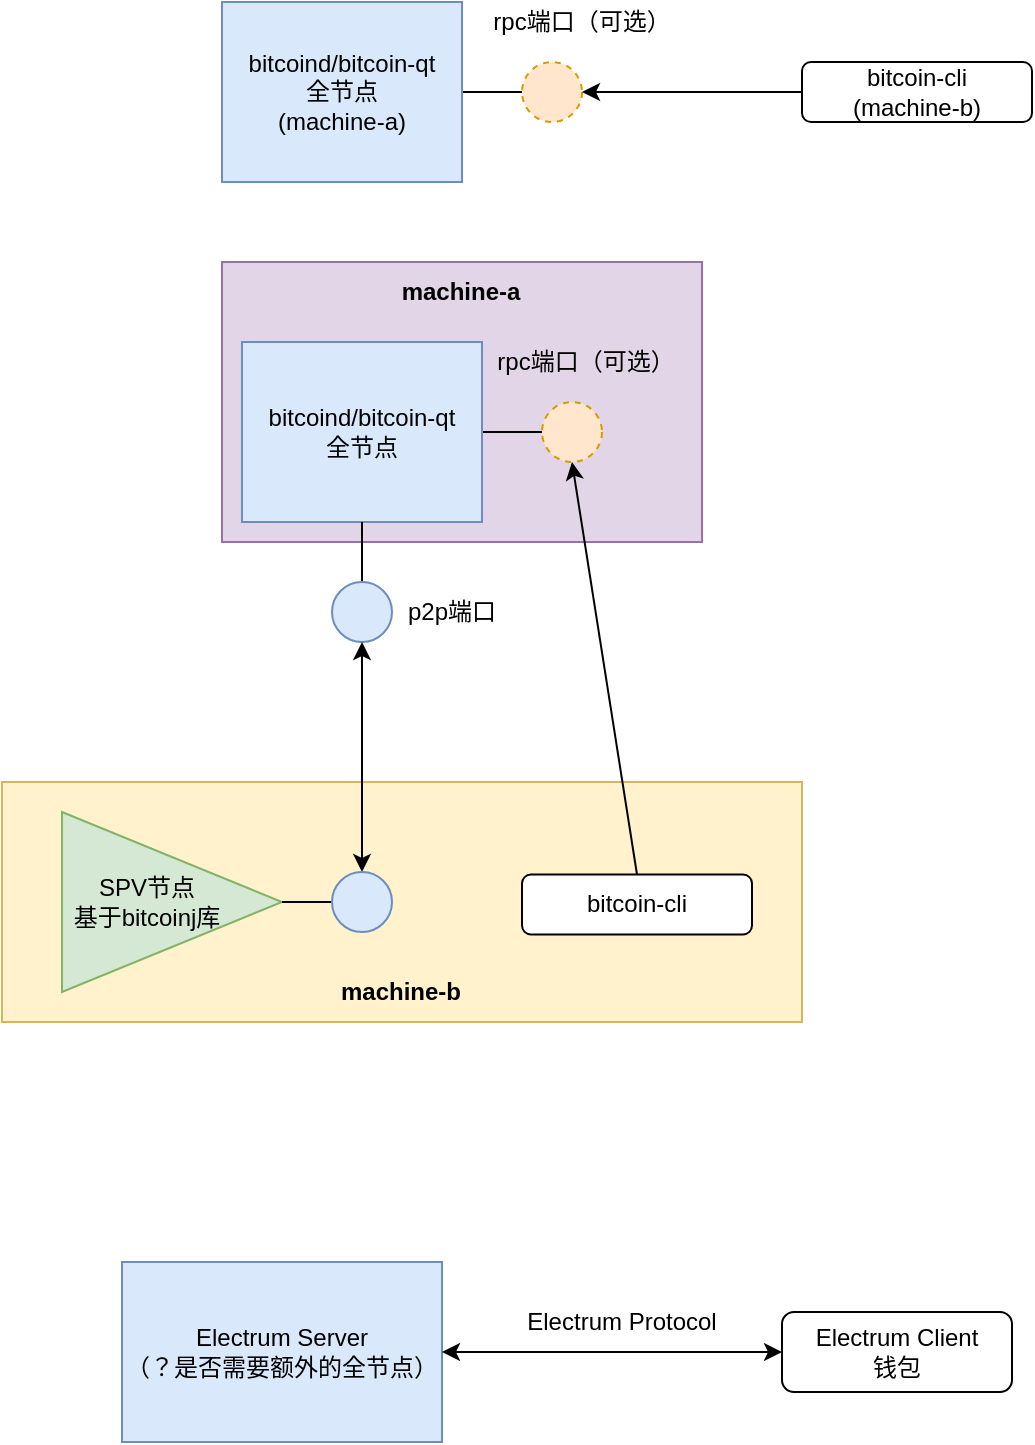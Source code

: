 <mxfile version="22.1.16" type="device">
  <diagram name="Page-1" id="kO2M1vlPKPkCNsUJR2EE">
    <mxGraphModel dx="1627" dy="986" grid="1" gridSize="10" guides="1" tooltips="1" connect="1" arrows="1" fold="1" page="1" pageScale="1" pageWidth="850" pageHeight="1100" math="0" shadow="0">
      <root>
        <mxCell id="0" />
        <mxCell id="1" parent="0" />
        <mxCell id="rRjcHt_XzTSha-2fXnpK-39" value="" style="rounded=0;whiteSpace=wrap;html=1;fillColor=#fff2cc;strokeColor=#d6b656;" vertex="1" parent="1">
          <mxGeometry x="20" y="430" width="400" height="120" as="geometry" />
        </mxCell>
        <mxCell id="rRjcHt_XzTSha-2fXnpK-19" value="" style="rounded=0;whiteSpace=wrap;html=1;fillColor=#e1d5e7;strokeColor=#9673a6;" vertex="1" parent="1">
          <mxGeometry x="130" y="170" width="240" height="140" as="geometry" />
        </mxCell>
        <mxCell id="rRjcHt_XzTSha-2fXnpK-5" style="edgeStyle=orthogonalEdgeStyle;rounded=0;orthogonalLoop=1;jettySize=auto;html=1;exitX=1;exitY=0.5;exitDx=0;exitDy=0;entryX=0;entryY=0.5;entryDx=0;entryDy=0;endArrow=none;endFill=0;" edge="1" parent="1" source="rRjcHt_XzTSha-2fXnpK-1" target="rRjcHt_XzTSha-2fXnpK-4">
          <mxGeometry relative="1" as="geometry" />
        </mxCell>
        <mxCell id="rRjcHt_XzTSha-2fXnpK-1" value="bitcoind/bitcoin-qt&lt;br style=&quot;border-color: var(--border-color);&quot;&gt;全节点" style="rounded=0;whiteSpace=wrap;html=1;fillColor=#dae8fc;strokeColor=#6c8ebf;" vertex="1" parent="1">
          <mxGeometry x="140" y="210" width="120" height="90" as="geometry" />
        </mxCell>
        <mxCell id="rRjcHt_XzTSha-2fXnpK-4" value="" style="ellipse;whiteSpace=wrap;html=1;aspect=fixed;dashed=1;fillColor=#ffe6cc;strokeColor=#d79b00;" vertex="1" parent="1">
          <mxGeometry x="290" y="240" width="30" height="30" as="geometry" />
        </mxCell>
        <mxCell id="rRjcHt_XzTSha-2fXnpK-8" value="" style="edgeStyle=orthogonalEdgeStyle;rounded=0;orthogonalLoop=1;jettySize=auto;html=1;endArrow=none;endFill=0;" edge="1" parent="1" source="rRjcHt_XzTSha-2fXnpK-6" target="rRjcHt_XzTSha-2fXnpK-1">
          <mxGeometry relative="1" as="geometry" />
        </mxCell>
        <mxCell id="rRjcHt_XzTSha-2fXnpK-6" value="" style="ellipse;whiteSpace=wrap;html=1;aspect=fixed;fillColor=#dae8fc;strokeColor=#6c8ebf;" vertex="1" parent="1">
          <mxGeometry x="185" y="330" width="30" height="30" as="geometry" />
        </mxCell>
        <mxCell id="rRjcHt_XzTSha-2fXnpK-9" value="rpc端口（可选）" style="text;html=1;strokeColor=none;fillColor=none;align=center;verticalAlign=middle;whiteSpace=wrap;rounded=0;" vertex="1" parent="1">
          <mxGeometry x="264" y="210" width="96" height="20" as="geometry" />
        </mxCell>
        <mxCell id="rRjcHt_XzTSha-2fXnpK-10" value="p2p端口" style="text;html=1;strokeColor=none;fillColor=none;align=center;verticalAlign=middle;whiteSpace=wrap;rounded=0;" vertex="1" parent="1">
          <mxGeometry x="220" y="330" width="50" height="30" as="geometry" />
        </mxCell>
        <mxCell id="rRjcHt_XzTSha-2fXnpK-12" value="" style="triangle;whiteSpace=wrap;html=1;fillColor=#d5e8d4;strokeColor=#82b366;" vertex="1" parent="1">
          <mxGeometry x="50" y="445" width="110" height="90" as="geometry" />
        </mxCell>
        <mxCell id="rRjcHt_XzTSha-2fXnpK-14" value="" style="edgeStyle=orthogonalEdgeStyle;rounded=0;orthogonalLoop=1;jettySize=auto;html=1;endArrow=none;endFill=0;" edge="1" parent="1" source="rRjcHt_XzTSha-2fXnpK-13" target="rRjcHt_XzTSha-2fXnpK-12">
          <mxGeometry relative="1" as="geometry" />
        </mxCell>
        <mxCell id="rRjcHt_XzTSha-2fXnpK-16" style="edgeStyle=orthogonalEdgeStyle;rounded=0;orthogonalLoop=1;jettySize=auto;html=1;exitX=0.5;exitY=0;exitDx=0;exitDy=0;entryX=0.5;entryY=1;entryDx=0;entryDy=0;startArrow=classic;startFill=1;" edge="1" parent="1" source="rRjcHt_XzTSha-2fXnpK-13" target="rRjcHt_XzTSha-2fXnpK-6">
          <mxGeometry relative="1" as="geometry" />
        </mxCell>
        <mxCell id="rRjcHt_XzTSha-2fXnpK-13" value="" style="ellipse;whiteSpace=wrap;html=1;aspect=fixed;fillColor=#dae8fc;strokeColor=#6c8ebf;" vertex="1" parent="1">
          <mxGeometry x="185" y="475" width="30" height="30" as="geometry" />
        </mxCell>
        <mxCell id="rRjcHt_XzTSha-2fXnpK-15" value="SPV节点&lt;br&gt;基于bitcoinj库" style="text;html=1;strokeColor=none;fillColor=none;align=center;verticalAlign=middle;whiteSpace=wrap;rounded=0;" vertex="1" parent="1">
          <mxGeometry x="50" y="473.75" width="85" height="32.5" as="geometry" />
        </mxCell>
        <mxCell id="rRjcHt_XzTSha-2fXnpK-21" style="rounded=0;orthogonalLoop=1;jettySize=auto;html=1;exitX=0.5;exitY=0;exitDx=0;exitDy=0;entryX=0.5;entryY=1;entryDx=0;entryDy=0;" edge="1" parent="1" source="rRjcHt_XzTSha-2fXnpK-17" target="rRjcHt_XzTSha-2fXnpK-4">
          <mxGeometry relative="1" as="geometry" />
        </mxCell>
        <mxCell id="rRjcHt_XzTSha-2fXnpK-17" value="bitcoin-cli" style="rounded=1;whiteSpace=wrap;html=1;" vertex="1" parent="1">
          <mxGeometry x="280" y="476.25" width="115" height="30" as="geometry" />
        </mxCell>
        <mxCell id="rRjcHt_XzTSha-2fXnpK-23" style="edgeStyle=orthogonalEdgeStyle;rounded=0;orthogonalLoop=1;jettySize=auto;html=1;exitX=1;exitY=0.5;exitDx=0;exitDy=0;entryX=0;entryY=0.5;entryDx=0;entryDy=0;endArrow=none;endFill=0;" edge="1" source="rRjcHt_XzTSha-2fXnpK-24" target="rRjcHt_XzTSha-2fXnpK-25" parent="1">
          <mxGeometry relative="1" as="geometry" />
        </mxCell>
        <mxCell id="rRjcHt_XzTSha-2fXnpK-24" value="bitcoind/bitcoin-qt&lt;br&gt;全节点&lt;br&gt;(machine-a)" style="rounded=0;whiteSpace=wrap;html=1;fillColor=#dae8fc;strokeColor=#6c8ebf;" vertex="1" parent="1">
          <mxGeometry x="130" y="40" width="120" height="90" as="geometry" />
        </mxCell>
        <mxCell id="rRjcHt_XzTSha-2fXnpK-25" value="" style="ellipse;whiteSpace=wrap;html=1;aspect=fixed;dashed=1;fillColor=#ffe6cc;strokeColor=#d79b00;" vertex="1" parent="1">
          <mxGeometry x="280" y="70" width="30" height="30" as="geometry" />
        </mxCell>
        <mxCell id="rRjcHt_XzTSha-2fXnpK-26" value="rpc端口（可选）" style="text;html=1;strokeColor=none;fillColor=none;align=center;verticalAlign=middle;whiteSpace=wrap;rounded=0;" vertex="1" parent="1">
          <mxGeometry x="260" y="40" width="100" height="20" as="geometry" />
        </mxCell>
        <mxCell id="rRjcHt_XzTSha-2fXnpK-27" style="rounded=0;orthogonalLoop=1;jettySize=auto;html=1;exitX=0;exitY=0.5;exitDx=0;exitDy=0;entryX=1;entryY=0.5;entryDx=0;entryDy=0;" edge="1" source="rRjcHt_XzTSha-2fXnpK-28" target="rRjcHt_XzTSha-2fXnpK-25" parent="1">
          <mxGeometry relative="1" as="geometry" />
        </mxCell>
        <mxCell id="rRjcHt_XzTSha-2fXnpK-28" value="bitcoin-cli&lt;br&gt;(machine-b)" style="rounded=1;whiteSpace=wrap;html=1;" vertex="1" parent="1">
          <mxGeometry x="420" y="70" width="115" height="30" as="geometry" />
        </mxCell>
        <mxCell id="rRjcHt_XzTSha-2fXnpK-32" value="Electrum Server&lt;br&gt;（？是否需要额外的全节点）" style="rounded=0;whiteSpace=wrap;html=1;fillColor=#dae8fc;strokeColor=#6c8ebf;" vertex="1" parent="1">
          <mxGeometry x="80" y="670" width="160" height="90" as="geometry" />
        </mxCell>
        <mxCell id="rRjcHt_XzTSha-2fXnpK-34" value="Electrum Protocol" style="text;html=1;strokeColor=none;fillColor=none;align=center;verticalAlign=middle;whiteSpace=wrap;rounded=0;" vertex="1" parent="1">
          <mxGeometry x="280" y="690" width="100" height="20" as="geometry" />
        </mxCell>
        <mxCell id="rRjcHt_XzTSha-2fXnpK-35" style="rounded=0;orthogonalLoop=1;jettySize=auto;html=1;exitX=0;exitY=0.5;exitDx=0;exitDy=0;entryX=1;entryY=0.5;entryDx=0;entryDy=0;startArrow=classic;startFill=1;" edge="1" source="rRjcHt_XzTSha-2fXnpK-36" target="rRjcHt_XzTSha-2fXnpK-32" parent="1">
          <mxGeometry relative="1" as="geometry">
            <mxPoint x="300" y="715" as="targetPoint" />
          </mxGeometry>
        </mxCell>
        <mxCell id="rRjcHt_XzTSha-2fXnpK-36" value="Electrum Client&lt;br&gt;钱包" style="rounded=1;whiteSpace=wrap;html=1;" vertex="1" parent="1">
          <mxGeometry x="410" y="695" width="115" height="40" as="geometry" />
        </mxCell>
        <mxCell id="rRjcHt_XzTSha-2fXnpK-37" value="machine-b" style="text;html=1;strokeColor=none;fillColor=none;align=center;verticalAlign=middle;whiteSpace=wrap;rounded=0;fontStyle=1" vertex="1" parent="1">
          <mxGeometry x="177.5" y="520" width="82.5" height="30" as="geometry" />
        </mxCell>
        <mxCell id="rRjcHt_XzTSha-2fXnpK-38" value="machine-a" style="text;html=1;strokeColor=none;fillColor=none;align=center;verticalAlign=middle;whiteSpace=wrap;rounded=0;fontStyle=1" vertex="1" parent="1">
          <mxGeometry x="207.5" y="170" width="82.5" height="30" as="geometry" />
        </mxCell>
      </root>
    </mxGraphModel>
  </diagram>
</mxfile>
